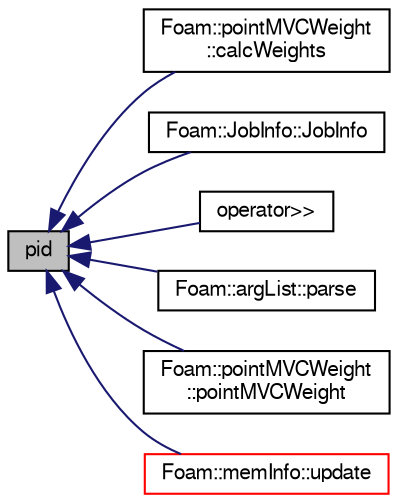 digraph "pid"
{
  bgcolor="transparent";
  edge [fontname="FreeSans",fontsize="10",labelfontname="FreeSans",labelfontsize="10"];
  node [fontname="FreeSans",fontsize="10",shape=record];
  rankdir="LR";
  Node1 [label="pid",height=0.2,width=0.4,color="black", fillcolor="grey75", style="filled" fontcolor="black"];
  Node1 -> Node2 [dir="back",color="midnightblue",fontsize="10",style="solid",fontname="FreeSans"];
  Node2 [label="Foam::pointMVCWeight\l::calcWeights",height=0.2,width=0.4,color="black",URL="$a01834.html#a121eb1ad9e2a6b94a94f389141c59656",tooltip="Calculate weights from single face&#39;s vertices only. "];
  Node1 -> Node3 [dir="back",color="midnightblue",fontsize="10",style="solid",fontname="FreeSans"];
  Node3 [label="Foam::JobInfo::JobInfo",height=0.2,width=0.4,color="black",URL="$a01181.html#a37755ec761ec7d5d5d4b23a980f78097",tooltip="Construct null. "];
  Node1 -> Node4 [dir="back",color="midnightblue",fontsize="10",style="solid",fontname="FreeSans"];
  Node4 [label="operator\>\>",height=0.2,width=0.4,color="black",URL="$a10237.html#a10313e2510d88c8c1d1ad3baaff10a13"];
  Node1 -> Node5 [dir="back",color="midnightblue",fontsize="10",style="solid",fontname="FreeSans"];
  Node5 [label="Foam::argList::parse",height=0.2,width=0.4,color="black",URL="$a00060.html#a00aad68f835a5c0bcb8920505bb0bd10",tooltip="Parse. "];
  Node1 -> Node6 [dir="back",color="midnightblue",fontsize="10",style="solid",fontname="FreeSans"];
  Node6 [label="Foam::pointMVCWeight\l::pointMVCWeight",height=0.2,width=0.4,color="black",URL="$a01834.html#a9eb2a5cf66e8072aff3e81864ce7bfc9",tooltip="Construct from components. "];
  Node1 -> Node7 [dir="back",color="midnightblue",fontsize="10",style="solid",fontname="FreeSans"];
  Node7 [label="Foam::memInfo::update",height=0.2,width=0.4,color="red",URL="$a01416.html#ae7905ca09c58e0fdf8d42fbe06e2fce6",tooltip="Parse /proc/&lt;pid&gt;/status. "];
}
